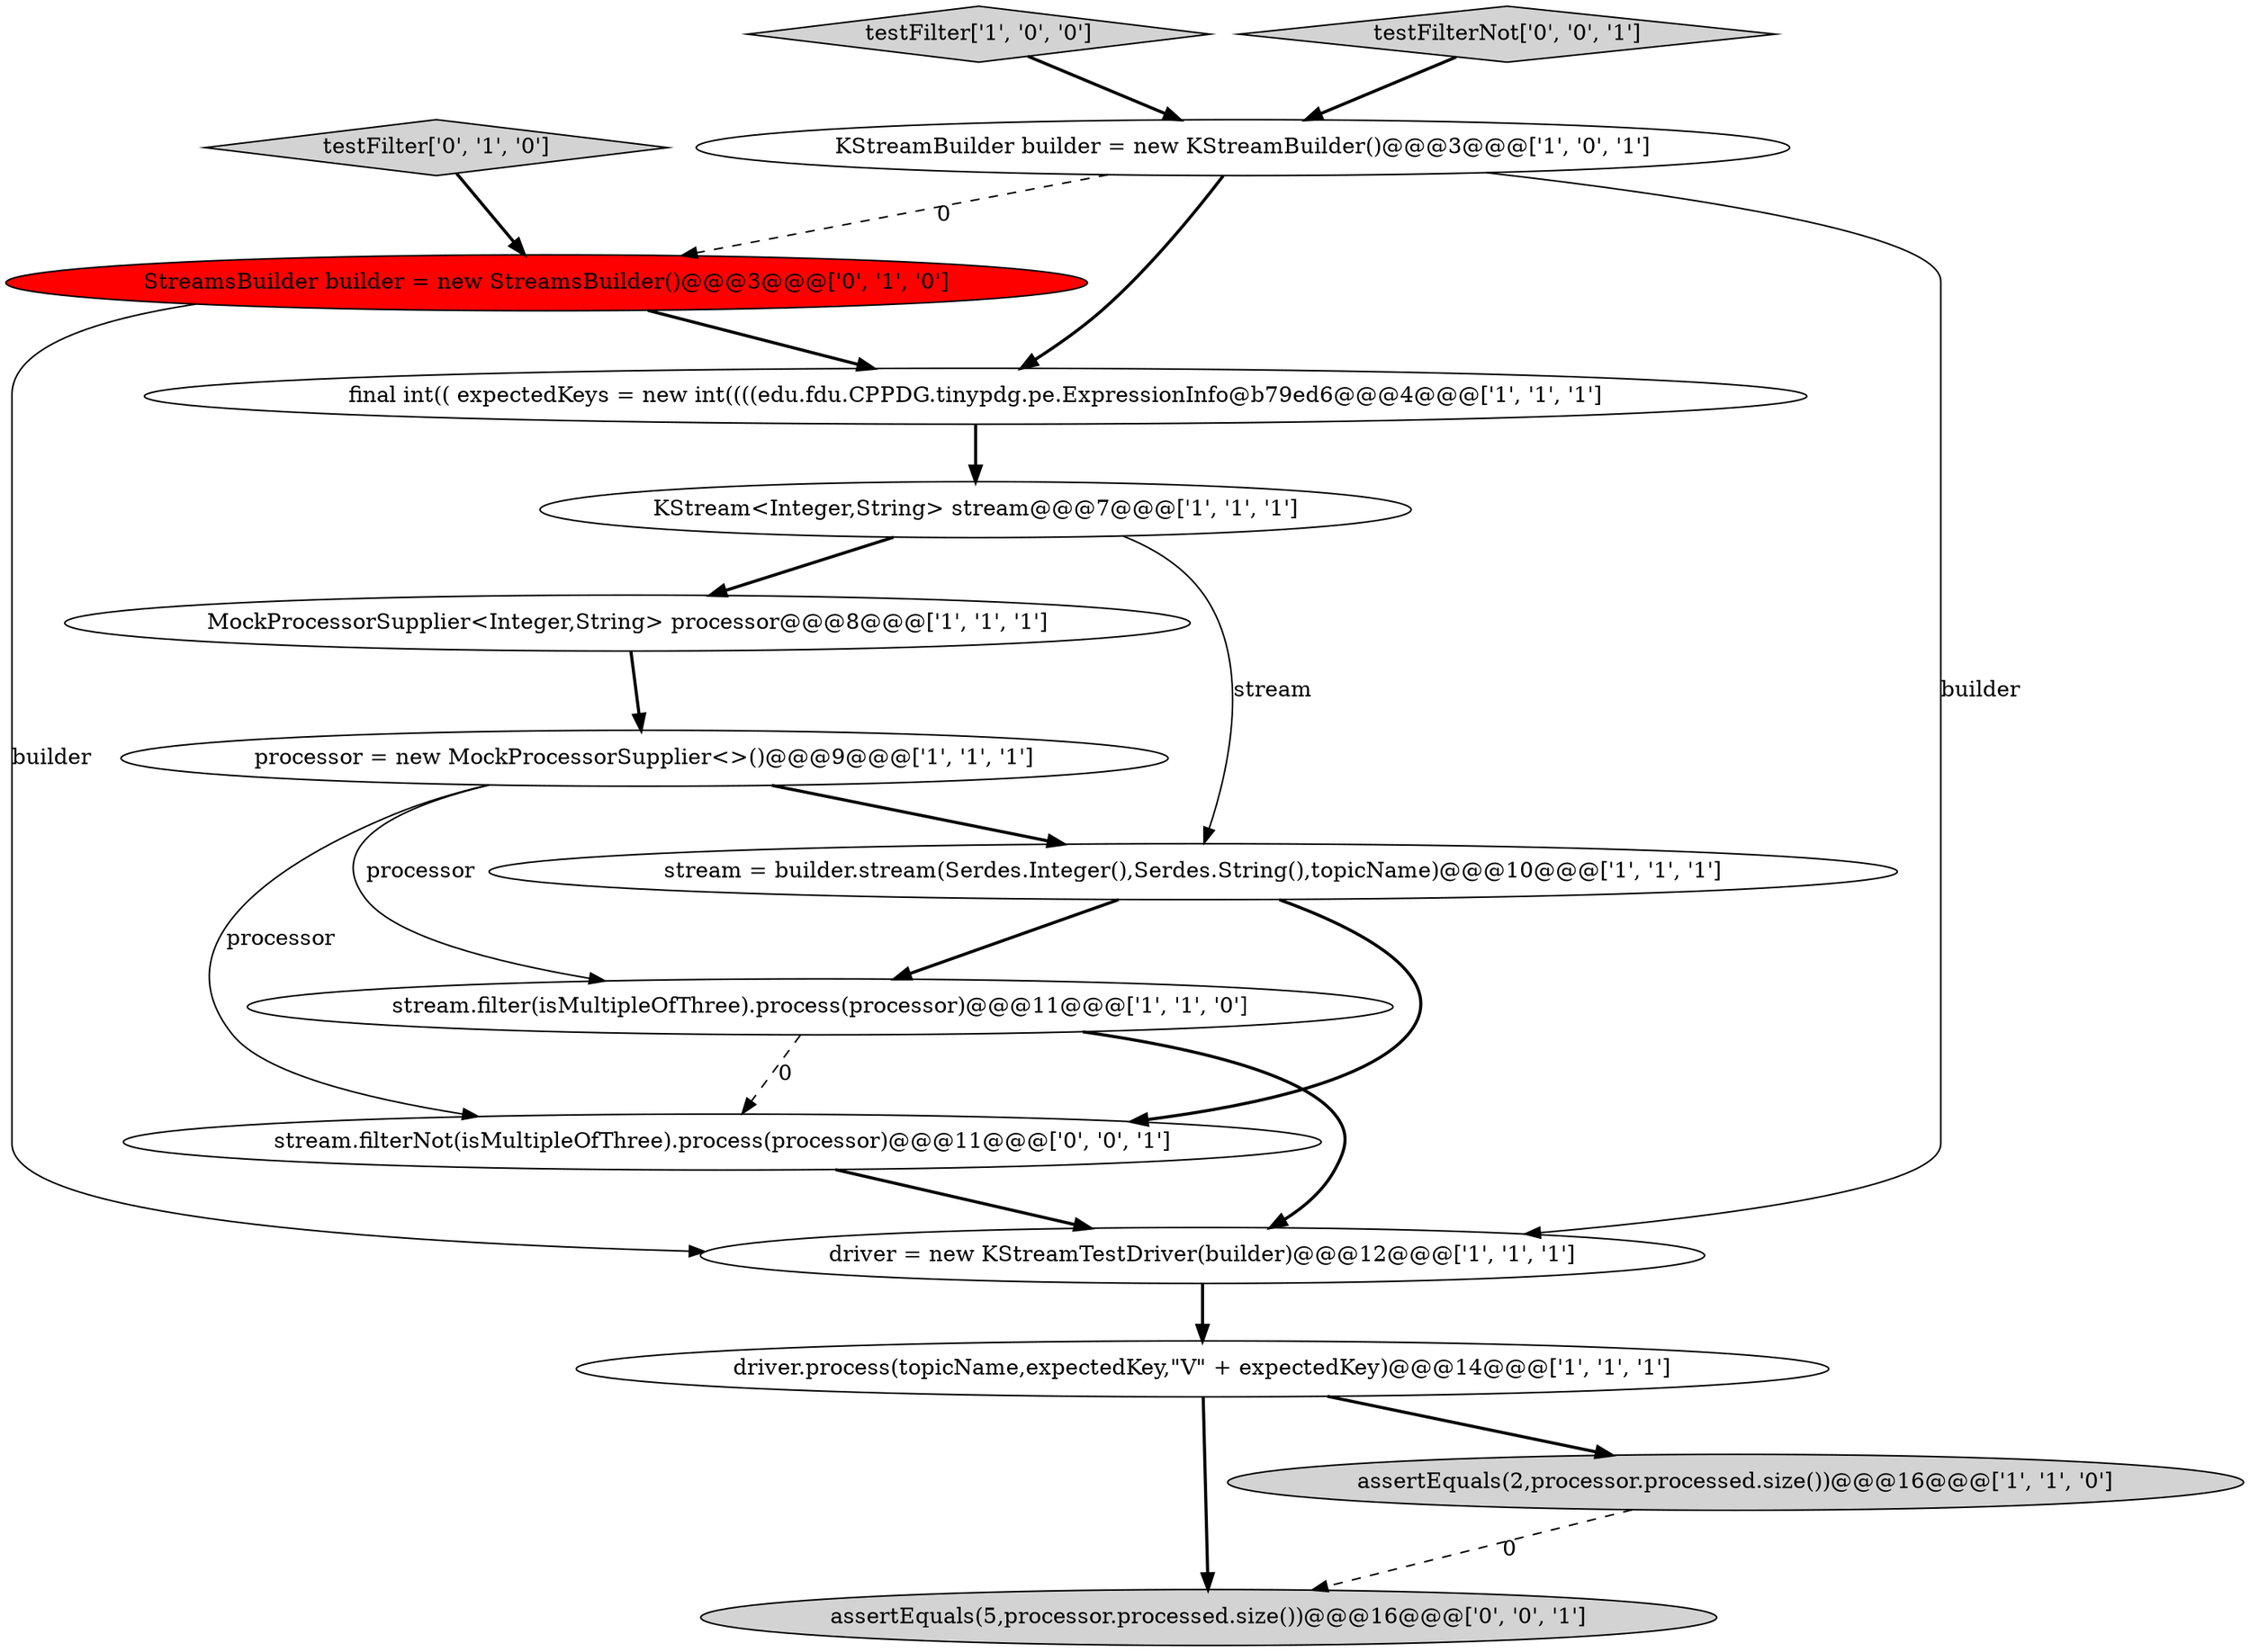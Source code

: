 digraph {
13 [style = filled, label = "stream.filterNot(isMultipleOfThree).process(processor)@@@11@@@['0', '0', '1']", fillcolor = white, shape = ellipse image = "AAA0AAABBB3BBB"];
5 [style = filled, label = "KStream<Integer,String> stream@@@7@@@['1', '1', '1']", fillcolor = white, shape = ellipse image = "AAA0AAABBB1BBB"];
15 [style = filled, label = "assertEquals(5,processor.processed.size())@@@16@@@['0', '0', '1']", fillcolor = lightgray, shape = ellipse image = "AAA0AAABBB3BBB"];
3 [style = filled, label = "driver = new KStreamTestDriver(builder)@@@12@@@['1', '1', '1']", fillcolor = white, shape = ellipse image = "AAA0AAABBB1BBB"];
2 [style = filled, label = "stream = builder.stream(Serdes.Integer(),Serdes.String(),topicName)@@@10@@@['1', '1', '1']", fillcolor = white, shape = ellipse image = "AAA0AAABBB1BBB"];
4 [style = filled, label = "driver.process(topicName,expectedKey,\"V\" + expectedKey)@@@14@@@['1', '1', '1']", fillcolor = white, shape = ellipse image = "AAA0AAABBB1BBB"];
11 [style = filled, label = "testFilter['0', '1', '0']", fillcolor = lightgray, shape = diamond image = "AAA0AAABBB2BBB"];
6 [style = filled, label = "KStreamBuilder builder = new KStreamBuilder()@@@3@@@['1', '0', '1']", fillcolor = white, shape = ellipse image = "AAA0AAABBB1BBB"];
9 [style = filled, label = "testFilter['1', '0', '0']", fillcolor = lightgray, shape = diamond image = "AAA0AAABBB1BBB"];
7 [style = filled, label = "processor = new MockProcessorSupplier<>()@@@9@@@['1', '1', '1']", fillcolor = white, shape = ellipse image = "AAA0AAABBB1BBB"];
14 [style = filled, label = "testFilterNot['0', '0', '1']", fillcolor = lightgray, shape = diamond image = "AAA0AAABBB3BBB"];
10 [style = filled, label = "stream.filter(isMultipleOfThree).process(processor)@@@11@@@['1', '1', '0']", fillcolor = white, shape = ellipse image = "AAA0AAABBB1BBB"];
0 [style = filled, label = "MockProcessorSupplier<Integer,String> processor@@@8@@@['1', '1', '1']", fillcolor = white, shape = ellipse image = "AAA0AAABBB1BBB"];
1 [style = filled, label = "assertEquals(2,processor.processed.size())@@@16@@@['1', '1', '0']", fillcolor = lightgray, shape = ellipse image = "AAA0AAABBB1BBB"];
8 [style = filled, label = "final int(( expectedKeys = new int((((edu.fdu.CPPDG.tinypdg.pe.ExpressionInfo@b79ed6@@@4@@@['1', '1', '1']", fillcolor = white, shape = ellipse image = "AAA0AAABBB1BBB"];
12 [style = filled, label = "StreamsBuilder builder = new StreamsBuilder()@@@3@@@['0', '1', '0']", fillcolor = red, shape = ellipse image = "AAA1AAABBB2BBB"];
1->15 [style = dashed, label="0"];
4->15 [style = bold, label=""];
6->3 [style = solid, label="builder"];
10->3 [style = bold, label=""];
11->12 [style = bold, label=""];
7->13 [style = solid, label="processor"];
10->13 [style = dashed, label="0"];
2->10 [style = bold, label=""];
5->2 [style = solid, label="stream"];
3->4 [style = bold, label=""];
9->6 [style = bold, label=""];
2->13 [style = bold, label=""];
0->7 [style = bold, label=""];
6->12 [style = dashed, label="0"];
8->5 [style = bold, label=""];
5->0 [style = bold, label=""];
13->3 [style = bold, label=""];
7->2 [style = bold, label=""];
12->8 [style = bold, label=""];
6->8 [style = bold, label=""];
12->3 [style = solid, label="builder"];
4->1 [style = bold, label=""];
7->10 [style = solid, label="processor"];
14->6 [style = bold, label=""];
}
